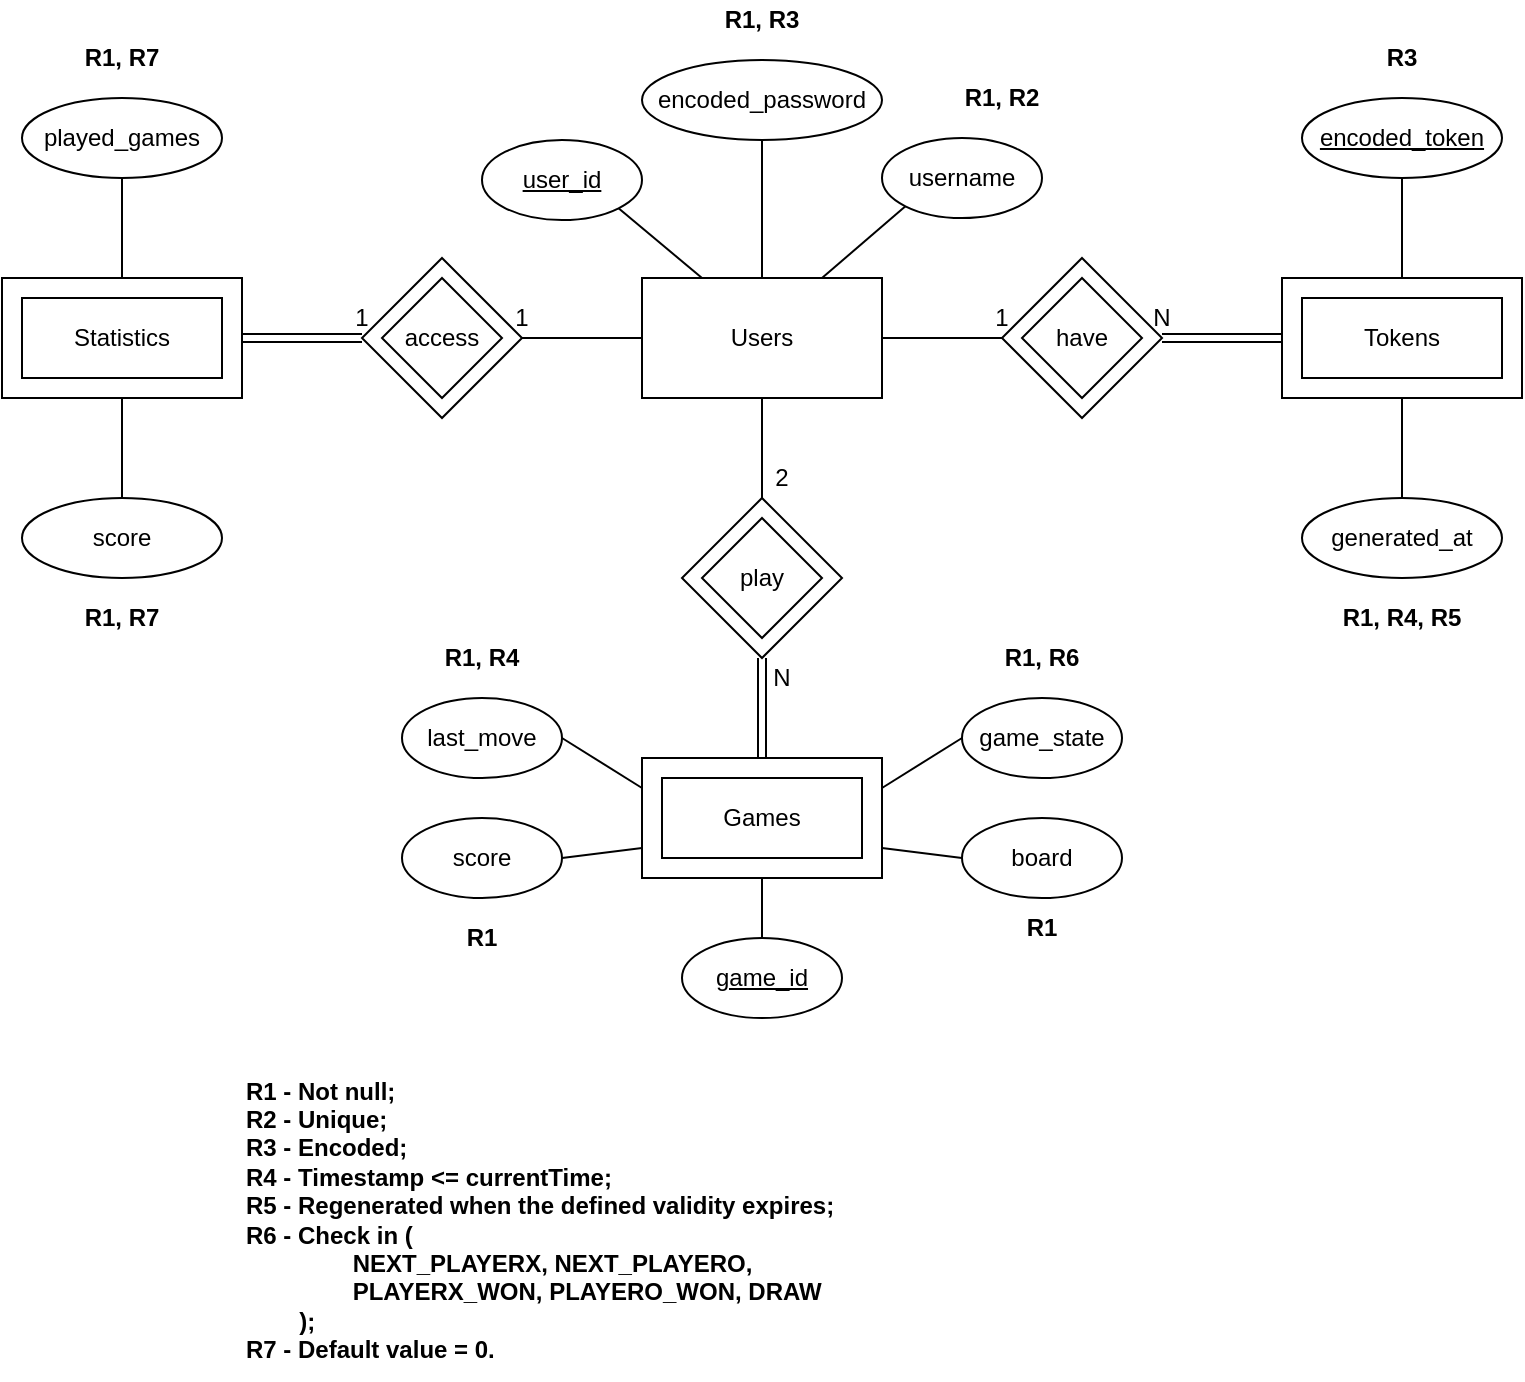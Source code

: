 <mxfile version="20.8.16" type="device"><diagram name="Página-1" id="jtbFcsoioTAGXhRjGz0W"><mxGraphModel dx="1290" dy="629" grid="1" gridSize="10" guides="1" tooltips="1" connect="1" arrows="1" fold="1" page="1" pageScale="1" pageWidth="827" pageHeight="1169" math="0" shadow="0"><root><mxCell id="0"/><mxCell id="1" parent="0"/><mxCell id="HwjSHmZt4095z2as1q3r-1" value="Users" style="rounded=0;whiteSpace=wrap;html=1;" parent="1" vertex="1"><mxGeometry x="360" y="209" width="120" height="60" as="geometry"/></mxCell><mxCell id="HwjSHmZt4095z2as1q3r-2" value="&lt;u&gt;user_id&lt;/u&gt;" style="ellipse;whiteSpace=wrap;html=1;" parent="1" vertex="1"><mxGeometry x="280" y="140" width="80" height="40" as="geometry"/></mxCell><mxCell id="HwjSHmZt4095z2as1q3r-4" value="username" style="ellipse;whiteSpace=wrap;html=1;" parent="1" vertex="1"><mxGeometry x="480" y="139" width="80" height="40" as="geometry"/></mxCell><mxCell id="HwjSHmZt4095z2as1q3r-5" value="" style="endArrow=none;html=1;rounded=0;exitX=0.5;exitY=0;exitDx=0;exitDy=0;entryX=0.5;entryY=1;entryDx=0;entryDy=0;" parent="1" source="HwjSHmZt4095z2as1q3r-1" target="HwjSHmZt4095z2as1q3r-6" edge="1"><mxGeometry width="50" height="50" relative="1" as="geometry"><mxPoint x="440" y="199" as="sourcePoint"/><mxPoint x="420" y="159" as="targetPoint"/></mxGeometry></mxCell><mxCell id="HwjSHmZt4095z2as1q3r-6" value="encoded_password" style="ellipse;whiteSpace=wrap;html=1;" parent="1" vertex="1"><mxGeometry x="360" y="100" width="120" height="40" as="geometry"/></mxCell><mxCell id="HwjSHmZt4095z2as1q3r-7" value="" style="endArrow=none;html=1;rounded=0;exitX=0.75;exitY=0;exitDx=0;exitDy=0;entryX=0;entryY=1;entryDx=0;entryDy=0;" parent="1" source="HwjSHmZt4095z2as1q3r-1" target="HwjSHmZt4095z2as1q3r-4" edge="1"><mxGeometry width="50" height="50" relative="1" as="geometry"><mxPoint x="440" y="199" as="sourcePoint"/><mxPoint x="490" y="169" as="targetPoint"/></mxGeometry></mxCell><mxCell id="HwjSHmZt4095z2as1q3r-8" value="&lt;b&gt;R1 - Not null;&lt;br&gt;R2 - Unique;&lt;br&gt;R3 - Encoded;&lt;br&gt;R4 - Timestamp &amp;lt;= currentTime;&lt;br&gt;R5 - Regenerated when the defined validity expires;&lt;br&gt;R6 - Check in (&lt;br&gt;&lt;span style=&quot;white-space: pre;&quot;&gt;&#9;&lt;/span&gt;&lt;span style=&quot;white-space: pre;&quot;&gt;&#9;&lt;/span&gt;NEXT_PLAYERX, NEXT_PLAYERO, &lt;br&gt;&lt;span style=&quot;white-space: pre;&quot;&gt;&#9;&lt;/span&gt;&lt;span style=&quot;white-space: pre;&quot;&gt;&#9;&lt;/span&gt;PLAYERX_WON, PLAYERO_WON, DRAW&lt;br&gt;&lt;span style=&quot;white-space: pre;&quot;&gt;&#9;&lt;/span&gt;);&lt;br&gt;R7 - Default value = 0.&lt;br&gt;&lt;/b&gt;" style="text;html=1;strokeColor=none;fillColor=none;align=left;verticalAlign=middle;whiteSpace=wrap;rounded=0;" parent="1" vertex="1"><mxGeometry x="160" y="600" width="320" height="160" as="geometry"/></mxCell><mxCell id="HwjSHmZt4095z2as1q3r-9" value="&lt;b&gt;R1, R2&lt;/b&gt;" style="text;html=1;strokeColor=none;fillColor=none;align=center;verticalAlign=middle;whiteSpace=wrap;rounded=0;" parent="1" vertex="1"><mxGeometry x="510" y="109" width="60" height="20" as="geometry"/></mxCell><mxCell id="HwjSHmZt4095z2as1q3r-13" value="" style="rounded=0;whiteSpace=wrap;html=1;" parent="1" vertex="1"><mxGeometry x="680" y="209" width="120" height="60" as="geometry"/></mxCell><mxCell id="HwjSHmZt4095z2as1q3r-14" value="Tokens" style="rounded=0;whiteSpace=wrap;html=1;" parent="1" vertex="1"><mxGeometry x="690" y="219" width="100" height="40" as="geometry"/></mxCell><mxCell id="HwjSHmZt4095z2as1q3r-16" value="" style="rhombus;whiteSpace=wrap;html=1;" parent="1" vertex="1"><mxGeometry x="540" y="199" width="80" height="80" as="geometry"/></mxCell><mxCell id="HwjSHmZt4095z2as1q3r-17" value="have" style="rhombus;whiteSpace=wrap;html=1;" parent="1" vertex="1"><mxGeometry x="550" y="209" width="60" height="60" as="geometry"/></mxCell><mxCell id="HwjSHmZt4095z2as1q3r-19" value="" style="shape=link;html=1;rounded=0;entryX=0;entryY=0.5;entryDx=0;entryDy=0;exitX=1;exitY=0.5;exitDx=0;exitDy=0;" parent="1" source="HwjSHmZt4095z2as1q3r-16" target="HwjSHmZt4095z2as1q3r-13" edge="1"><mxGeometry relative="1" as="geometry"><mxPoint x="470" y="349" as="sourcePoint"/><mxPoint x="630" y="349" as="targetPoint"/></mxGeometry></mxCell><mxCell id="HwjSHmZt4095z2as1q3r-20" value="" style="resizable=0;html=1;align=right;verticalAlign=bottom;" parent="HwjSHmZt4095z2as1q3r-19" connectable="0" vertex="1"><mxGeometry x="1" relative="1" as="geometry"/></mxCell><mxCell id="HwjSHmZt4095z2as1q3r-21" value="" style="endArrow=none;html=1;rounded=0;entryX=1;entryY=0.5;entryDx=0;entryDy=0;exitX=0;exitY=0.5;exitDx=0;exitDy=0;" parent="1" source="HwjSHmZt4095z2as1q3r-16" target="HwjSHmZt4095z2as1q3r-1" edge="1"><mxGeometry width="50" height="50" relative="1" as="geometry"><mxPoint x="520" y="349" as="sourcePoint"/><mxPoint x="570" y="299" as="targetPoint"/></mxGeometry></mxCell><mxCell id="HwjSHmZt4095z2as1q3r-22" value="1" style="text;html=1;strokeColor=none;fillColor=none;align=center;verticalAlign=middle;whiteSpace=wrap;rounded=0;" parent="1" vertex="1"><mxGeometry x="530" y="219" width="20" height="20" as="geometry"/></mxCell><mxCell id="HwjSHmZt4095z2as1q3r-23" value="N" style="text;html=1;strokeColor=none;fillColor=none;align=center;verticalAlign=middle;whiteSpace=wrap;rounded=0;" parent="1" vertex="1"><mxGeometry x="610" y="219" width="20" height="20" as="geometry"/></mxCell><mxCell id="HwjSHmZt4095z2as1q3r-25" value="&lt;u&gt;encoded_token&lt;/u&gt;" style="ellipse;whiteSpace=wrap;html=1;" parent="1" vertex="1"><mxGeometry x="690" y="119" width="100" height="40" as="geometry"/></mxCell><mxCell id="HwjSHmZt4095z2as1q3r-27" value="generated_at" style="ellipse;whiteSpace=wrap;html=1;" parent="1" vertex="1"><mxGeometry x="690" y="319" width="100" height="40" as="geometry"/></mxCell><mxCell id="HwjSHmZt4095z2as1q3r-31" value="" style="endArrow=none;html=1;rounded=0;exitX=0.5;exitY=0;exitDx=0;exitDy=0;entryX=0.5;entryY=1;entryDx=0;entryDy=0;" parent="1" source="HwjSHmZt4095z2as1q3r-13" target="HwjSHmZt4095z2as1q3r-25" edge="1"><mxGeometry width="50" height="50" relative="1" as="geometry"><mxPoint x="570" y="199" as="sourcePoint"/><mxPoint x="620" y="149" as="targetPoint"/></mxGeometry></mxCell><mxCell id="HwjSHmZt4095z2as1q3r-32" value="" style="endArrow=none;html=1;rounded=0;exitX=0.5;exitY=1;exitDx=0;exitDy=0;entryX=0.5;entryY=0;entryDx=0;entryDy=0;" parent="1" source="HwjSHmZt4095z2as1q3r-13" target="HwjSHmZt4095z2as1q3r-27" edge="1"><mxGeometry width="50" height="50" relative="1" as="geometry"><mxPoint x="870" y="249" as="sourcePoint"/><mxPoint x="840" y="199" as="targetPoint"/></mxGeometry></mxCell><mxCell id="6Z-g1nx4uAryYcB2HtnR-2" value="&lt;b&gt;R1, R4, R5&lt;/b&gt;" style="text;html=1;strokeColor=none;fillColor=none;align=center;verticalAlign=middle;whiteSpace=wrap;rounded=0;" parent="1" vertex="1"><mxGeometry x="700" y="369" width="80" height="20" as="geometry"/></mxCell><mxCell id="6Z-g1nx4uAryYcB2HtnR-3" value="&lt;b&gt;R1, R3&lt;/b&gt;" style="text;html=1;strokeColor=none;fillColor=none;align=center;verticalAlign=middle;whiteSpace=wrap;rounded=0;" parent="1" vertex="1"><mxGeometry x="390" y="70" width="60" height="20" as="geometry"/></mxCell><mxCell id="6Z-g1nx4uAryYcB2HtnR-4" value="&lt;b&gt;R3&lt;/b&gt;" style="text;html=1;strokeColor=none;fillColor=none;align=center;verticalAlign=middle;whiteSpace=wrap;rounded=0;" parent="1" vertex="1"><mxGeometry x="720" y="89" width="40" height="20" as="geometry"/></mxCell><mxCell id="L-gkemai99phnZQalRSR-3" value="" style="rounded=0;whiteSpace=wrap;html=1;" parent="1" vertex="1"><mxGeometry x="360" y="449" width="120" height="60" as="geometry"/></mxCell><mxCell id="L-gkemai99phnZQalRSR-4" value="Games" style="rounded=0;whiteSpace=wrap;html=1;" parent="1" vertex="1"><mxGeometry x="370" y="459" width="100" height="40" as="geometry"/></mxCell><mxCell id="L-gkemai99phnZQalRSR-5" value="" style="rhombus;whiteSpace=wrap;html=1;" parent="1" vertex="1"><mxGeometry x="380" y="319" width="80" height="80" as="geometry"/></mxCell><mxCell id="L-gkemai99phnZQalRSR-6" value="play" style="rhombus;whiteSpace=wrap;html=1;" parent="1" vertex="1"><mxGeometry x="390" y="329" width="60" height="60" as="geometry"/></mxCell><mxCell id="L-gkemai99phnZQalRSR-7" value="" style="shape=link;html=1;rounded=0;entryX=0.5;entryY=0;entryDx=0;entryDy=0;exitX=0;exitY=0;exitDx=0;exitDy=0;" parent="1" source="L-gkemai99phnZQalRSR-10" target="L-gkemai99phnZQalRSR-3" edge="1"><mxGeometry relative="1" as="geometry"><mxPoint x="420" y="379" as="sourcePoint"/><mxPoint x="500" y="399" as="targetPoint"/></mxGeometry></mxCell><mxCell id="L-gkemai99phnZQalRSR-8" value="" style="resizable=0;html=1;align=right;verticalAlign=bottom;" parent="L-gkemai99phnZQalRSR-7" connectable="0" vertex="1"><mxGeometry x="1" relative="1" as="geometry"/></mxCell><mxCell id="L-gkemai99phnZQalRSR-9" value="" style="endArrow=none;html=1;rounded=0;entryX=0.5;entryY=1;entryDx=0;entryDy=0;exitX=0.5;exitY=0;exitDx=0;exitDy=0;" parent="1" source="L-gkemai99phnZQalRSR-5" target="HwjSHmZt4095z2as1q3r-1" edge="1"><mxGeometry width="50" height="50" relative="1" as="geometry"><mxPoint x="550" y="329" as="sourcePoint"/><mxPoint x="490" y="329" as="targetPoint"/></mxGeometry></mxCell><mxCell id="L-gkemai99phnZQalRSR-10" value="N" style="text;html=1;strokeColor=none;fillColor=none;align=center;verticalAlign=middle;whiteSpace=wrap;rounded=0;" parent="1" vertex="1"><mxGeometry x="420" y="399" width="20" height="20" as="geometry"/></mxCell><mxCell id="L-gkemai99phnZQalRSR-11" value="2" style="text;html=1;strokeColor=none;fillColor=none;align=center;verticalAlign=middle;whiteSpace=wrap;rounded=0;" parent="1" vertex="1"><mxGeometry x="420" y="299" width="20" height="20" as="geometry"/></mxCell><mxCell id="L-gkemai99phnZQalRSR-17" value="" style="endArrow=none;html=1;rounded=0;entryX=0;entryY=0.75;entryDx=0;entryDy=0;exitX=1;exitY=0.5;exitDx=0;exitDy=0;" parent="1" source="L-gkemai99phnZQalRSR-35" target="L-gkemai99phnZQalRSR-3" edge="1"><mxGeometry width="50" height="50" relative="1" as="geometry"><mxPoint x="330" y="519" as="sourcePoint"/><mxPoint x="330" y="449" as="targetPoint"/></mxGeometry></mxCell><mxCell id="L-gkemai99phnZQalRSR-18" value="last_move" style="ellipse;whiteSpace=wrap;html=1;" parent="1" vertex="1"><mxGeometry x="240" y="419" width="80" height="40" as="geometry"/></mxCell><mxCell id="L-gkemai99phnZQalRSR-19" value="" style="endArrow=none;html=1;rounded=0;exitX=1;exitY=0.5;exitDx=0;exitDy=0;entryX=0;entryY=0.25;entryDx=0;entryDy=0;" parent="1" source="L-gkemai99phnZQalRSR-18" target="L-gkemai99phnZQalRSR-3" edge="1"><mxGeometry width="50" height="50" relative="1" as="geometry"><mxPoint x="670" y="309" as="sourcePoint"/><mxPoint x="720" y="259" as="targetPoint"/></mxGeometry></mxCell><mxCell id="L-gkemai99phnZQalRSR-21" value="&lt;b&gt;R1, R4&lt;/b&gt;" style="text;html=1;strokeColor=none;fillColor=none;align=center;verticalAlign=middle;whiteSpace=wrap;rounded=0;" parent="1" vertex="1"><mxGeometry x="250" y="389" width="60" height="20" as="geometry"/></mxCell><mxCell id="L-gkemai99phnZQalRSR-22" value="game_state" style="ellipse;whiteSpace=wrap;html=1;" parent="1" vertex="1"><mxGeometry x="520" y="419" width="80" height="40" as="geometry"/></mxCell><mxCell id="L-gkemai99phnZQalRSR-23" value="" style="endArrow=none;html=1;rounded=0;entryX=1;entryY=0.25;entryDx=0;entryDy=0;exitX=0;exitY=0.5;exitDx=0;exitDy=0;" parent="1" source="L-gkemai99phnZQalRSR-22" target="L-gkemai99phnZQalRSR-3" edge="1"><mxGeometry width="50" height="50" relative="1" as="geometry"><mxPoint x="670" y="549" as="sourcePoint"/><mxPoint x="720" y="499" as="targetPoint"/></mxGeometry></mxCell><mxCell id="L-gkemai99phnZQalRSR-24" value="&lt;b&gt;R1, R6&lt;br&gt;&lt;/b&gt;" style="text;html=1;strokeColor=none;fillColor=none;align=center;verticalAlign=middle;whiteSpace=wrap;rounded=0;" parent="1" vertex="1"><mxGeometry x="530" y="389" width="60" height="20" as="geometry"/></mxCell><mxCell id="L-gkemai99phnZQalRSR-27" value="board" style="ellipse;whiteSpace=wrap;html=1;" parent="1" vertex="1"><mxGeometry x="520" y="479" width="80" height="40" as="geometry"/></mxCell><mxCell id="L-gkemai99phnZQalRSR-28" value="" style="endArrow=none;html=1;rounded=0;entryX=0;entryY=0.5;entryDx=0;entryDy=0;exitX=1;exitY=0.75;exitDx=0;exitDy=0;" parent="1" source="L-gkemai99phnZQalRSR-3" target="L-gkemai99phnZQalRSR-27" edge="1"><mxGeometry width="50" height="50" relative="1" as="geometry"><mxPoint x="500.0" y="544" as="sourcePoint"/><mxPoint x="560" y="539" as="targetPoint"/></mxGeometry></mxCell><mxCell id="L-gkemai99phnZQalRSR-32" value="&lt;b&gt;R1&lt;/b&gt;" style="text;html=1;strokeColor=none;fillColor=none;align=center;verticalAlign=middle;whiteSpace=wrap;rounded=0;" parent="1" vertex="1"><mxGeometry x="260" y="529" width="40" height="20" as="geometry"/></mxCell><mxCell id="L-gkemai99phnZQalRSR-33" value="" style="endArrow=none;html=1;rounded=0;entryX=0.5;entryY=0;entryDx=0;entryDy=0;exitX=0.5;exitY=1;exitDx=0;exitDy=0;" parent="1" source="L-gkemai99phnZQalRSR-3" target="L-gkemai99phnZQalRSR-34" edge="1"><mxGeometry width="50" height="50" relative="1" as="geometry"><mxPoint x="460" y="539" as="sourcePoint"/><mxPoint x="420" y="539" as="targetPoint"/></mxGeometry></mxCell><mxCell id="L-gkemai99phnZQalRSR-34" value="&lt;u&gt;game_id&lt;/u&gt;" style="ellipse;whiteSpace=wrap;html=1;" parent="1" vertex="1"><mxGeometry x="380" y="539" width="80" height="40" as="geometry"/></mxCell><mxCell id="L-gkemai99phnZQalRSR-35" value="score" style="ellipse;whiteSpace=wrap;html=1;" parent="1" vertex="1"><mxGeometry x="240" y="479" width="80" height="40" as="geometry"/></mxCell><mxCell id="L-gkemai99phnZQalRSR-36" value="&lt;b&gt;R1&lt;/b&gt;" style="text;html=1;strokeColor=none;fillColor=none;align=center;verticalAlign=middle;whiteSpace=wrap;rounded=0;" parent="1" vertex="1"><mxGeometry x="540" y="524" width="40" height="20" as="geometry"/></mxCell><mxCell id="L-gkemai99phnZQalRSR-38" value="" style="rhombus;whiteSpace=wrap;html=1;" parent="1" vertex="1"><mxGeometry x="220" y="199" width="80" height="80" as="geometry"/></mxCell><mxCell id="L-gkemai99phnZQalRSR-39" value="access" style="rhombus;whiteSpace=wrap;html=1;" parent="1" vertex="1"><mxGeometry x="230" y="209" width="60" height="60" as="geometry"/></mxCell><mxCell id="L-gkemai99phnZQalRSR-40" value="" style="endArrow=none;html=1;rounded=0;entryX=1;entryY=0.5;entryDx=0;entryDy=0;exitX=0;exitY=0.5;exitDx=0;exitDy=0;" parent="1" source="HwjSHmZt4095z2as1q3r-1" target="L-gkemai99phnZQalRSR-38" edge="1"><mxGeometry width="50" height="50" relative="1" as="geometry"><mxPoint x="310" y="319" as="sourcePoint"/><mxPoint x="250" y="319" as="targetPoint"/></mxGeometry></mxCell><mxCell id="L-gkemai99phnZQalRSR-41" value="" style="shape=link;html=1;rounded=0;entryX=0;entryY=0.5;entryDx=0;entryDy=0;exitX=1;exitY=0.5;exitDx=0;exitDy=0;" parent="1" source="L-gkemai99phnZQalRSR-43" target="L-gkemai99phnZQalRSR-38" edge="1"><mxGeometry relative="1" as="geometry"><mxPoint x="160" y="249" as="sourcePoint"/><mxPoint x="220.0" y="249" as="targetPoint"/></mxGeometry></mxCell><mxCell id="L-gkemai99phnZQalRSR-42" value="" style="resizable=0;html=1;align=right;verticalAlign=bottom;" parent="L-gkemai99phnZQalRSR-41" connectable="0" vertex="1"><mxGeometry x="1" relative="1" as="geometry"/></mxCell><mxCell id="L-gkemai99phnZQalRSR-43" value="" style="rounded=0;whiteSpace=wrap;html=1;" parent="1" vertex="1"><mxGeometry x="40" y="209" width="120" height="60" as="geometry"/></mxCell><mxCell id="L-gkemai99phnZQalRSR-44" value="Statistics" style="rounded=0;whiteSpace=wrap;html=1;" parent="1" vertex="1"><mxGeometry x="50" y="219" width="100" height="40" as="geometry"/></mxCell><mxCell id="L-gkemai99phnZQalRSR-45" value="" style="resizable=0;html=1;align=right;verticalAlign=bottom;" parent="1" connectable="0" vertex="1"><mxGeometry x="40.0" y="239" as="geometry"/></mxCell><mxCell id="L-gkemai99phnZQalRSR-46" value="1" style="text;html=1;strokeColor=none;fillColor=none;align=center;verticalAlign=middle;whiteSpace=wrap;rounded=0;" parent="1" vertex="1"><mxGeometry x="210" y="219" width="20" height="20" as="geometry"/></mxCell><mxCell id="L-gkemai99phnZQalRSR-47" value="1" style="text;html=1;strokeColor=none;fillColor=none;align=center;verticalAlign=middle;whiteSpace=wrap;rounded=0;" parent="1" vertex="1"><mxGeometry x="290" y="219" width="20" height="20" as="geometry"/></mxCell><mxCell id="L-gkemai99phnZQalRSR-48" value="score" style="ellipse;whiteSpace=wrap;html=1;" parent="1" vertex="1"><mxGeometry x="50" y="319" width="100" height="40" as="geometry"/></mxCell><mxCell id="L-gkemai99phnZQalRSR-49" value="" style="endArrow=none;html=1;rounded=0;exitX=0.5;exitY=1;exitDx=0;exitDy=0;entryX=0.5;entryY=0;entryDx=0;entryDy=0;" parent="1" source="L-gkemai99phnZQalRSR-43" target="L-gkemai99phnZQalRSR-48" edge="1"><mxGeometry width="50" height="50" relative="1" as="geometry"><mxPoint x="170.0" y="284" as="sourcePoint"/><mxPoint x="170.0" y="334" as="targetPoint"/></mxGeometry></mxCell><mxCell id="L-gkemai99phnZQalRSR-51" value="played_games" style="ellipse;whiteSpace=wrap;html=1;" parent="1" vertex="1"><mxGeometry x="50" y="119" width="100" height="40" as="geometry"/></mxCell><mxCell id="L-gkemai99phnZQalRSR-55" value="" style="endArrow=none;html=1;rounded=0;exitX=0.5;exitY=1;exitDx=0;exitDy=0;entryX=0.5;entryY=0;entryDx=0;entryDy=0;" parent="1" source="L-gkemai99phnZQalRSR-51" target="L-gkemai99phnZQalRSR-43" edge="1"><mxGeometry width="50" height="50" relative="1" as="geometry"><mxPoint x="149.33" y="159" as="sourcePoint"/><mxPoint x="149.33" y="209" as="targetPoint"/></mxGeometry></mxCell><mxCell id="L-gkemai99phnZQalRSR-56" value="&lt;b&gt;R1, R7&lt;/b&gt;" style="text;html=1;strokeColor=none;fillColor=none;align=center;verticalAlign=middle;whiteSpace=wrap;rounded=0;" parent="1" vertex="1"><mxGeometry x="70" y="89" width="60" height="20" as="geometry"/></mxCell><mxCell id="L-gkemai99phnZQalRSR-57" value="&lt;b&gt;R1, R7&lt;/b&gt;" style="text;html=1;strokeColor=none;fillColor=none;align=center;verticalAlign=middle;whiteSpace=wrap;rounded=0;" parent="1" vertex="1"><mxGeometry x="70" y="369" width="60" height="20" as="geometry"/></mxCell><mxCell id="L-gkemai99phnZQalRSR-58" value="" style="endArrow=none;html=1;rounded=0;exitX=0.25;exitY=0;exitDx=0;exitDy=0;entryX=1;entryY=1;entryDx=0;entryDy=0;" parent="1" source="HwjSHmZt4095z2as1q3r-1" target="HwjSHmZt4095z2as1q3r-2" edge="1"><mxGeometry width="50" height="50" relative="1" as="geometry"><mxPoint x="460" y="219" as="sourcePoint"/><mxPoint x="501.716" y="163.142" as="targetPoint"/></mxGeometry></mxCell></root></mxGraphModel></diagram></mxfile>